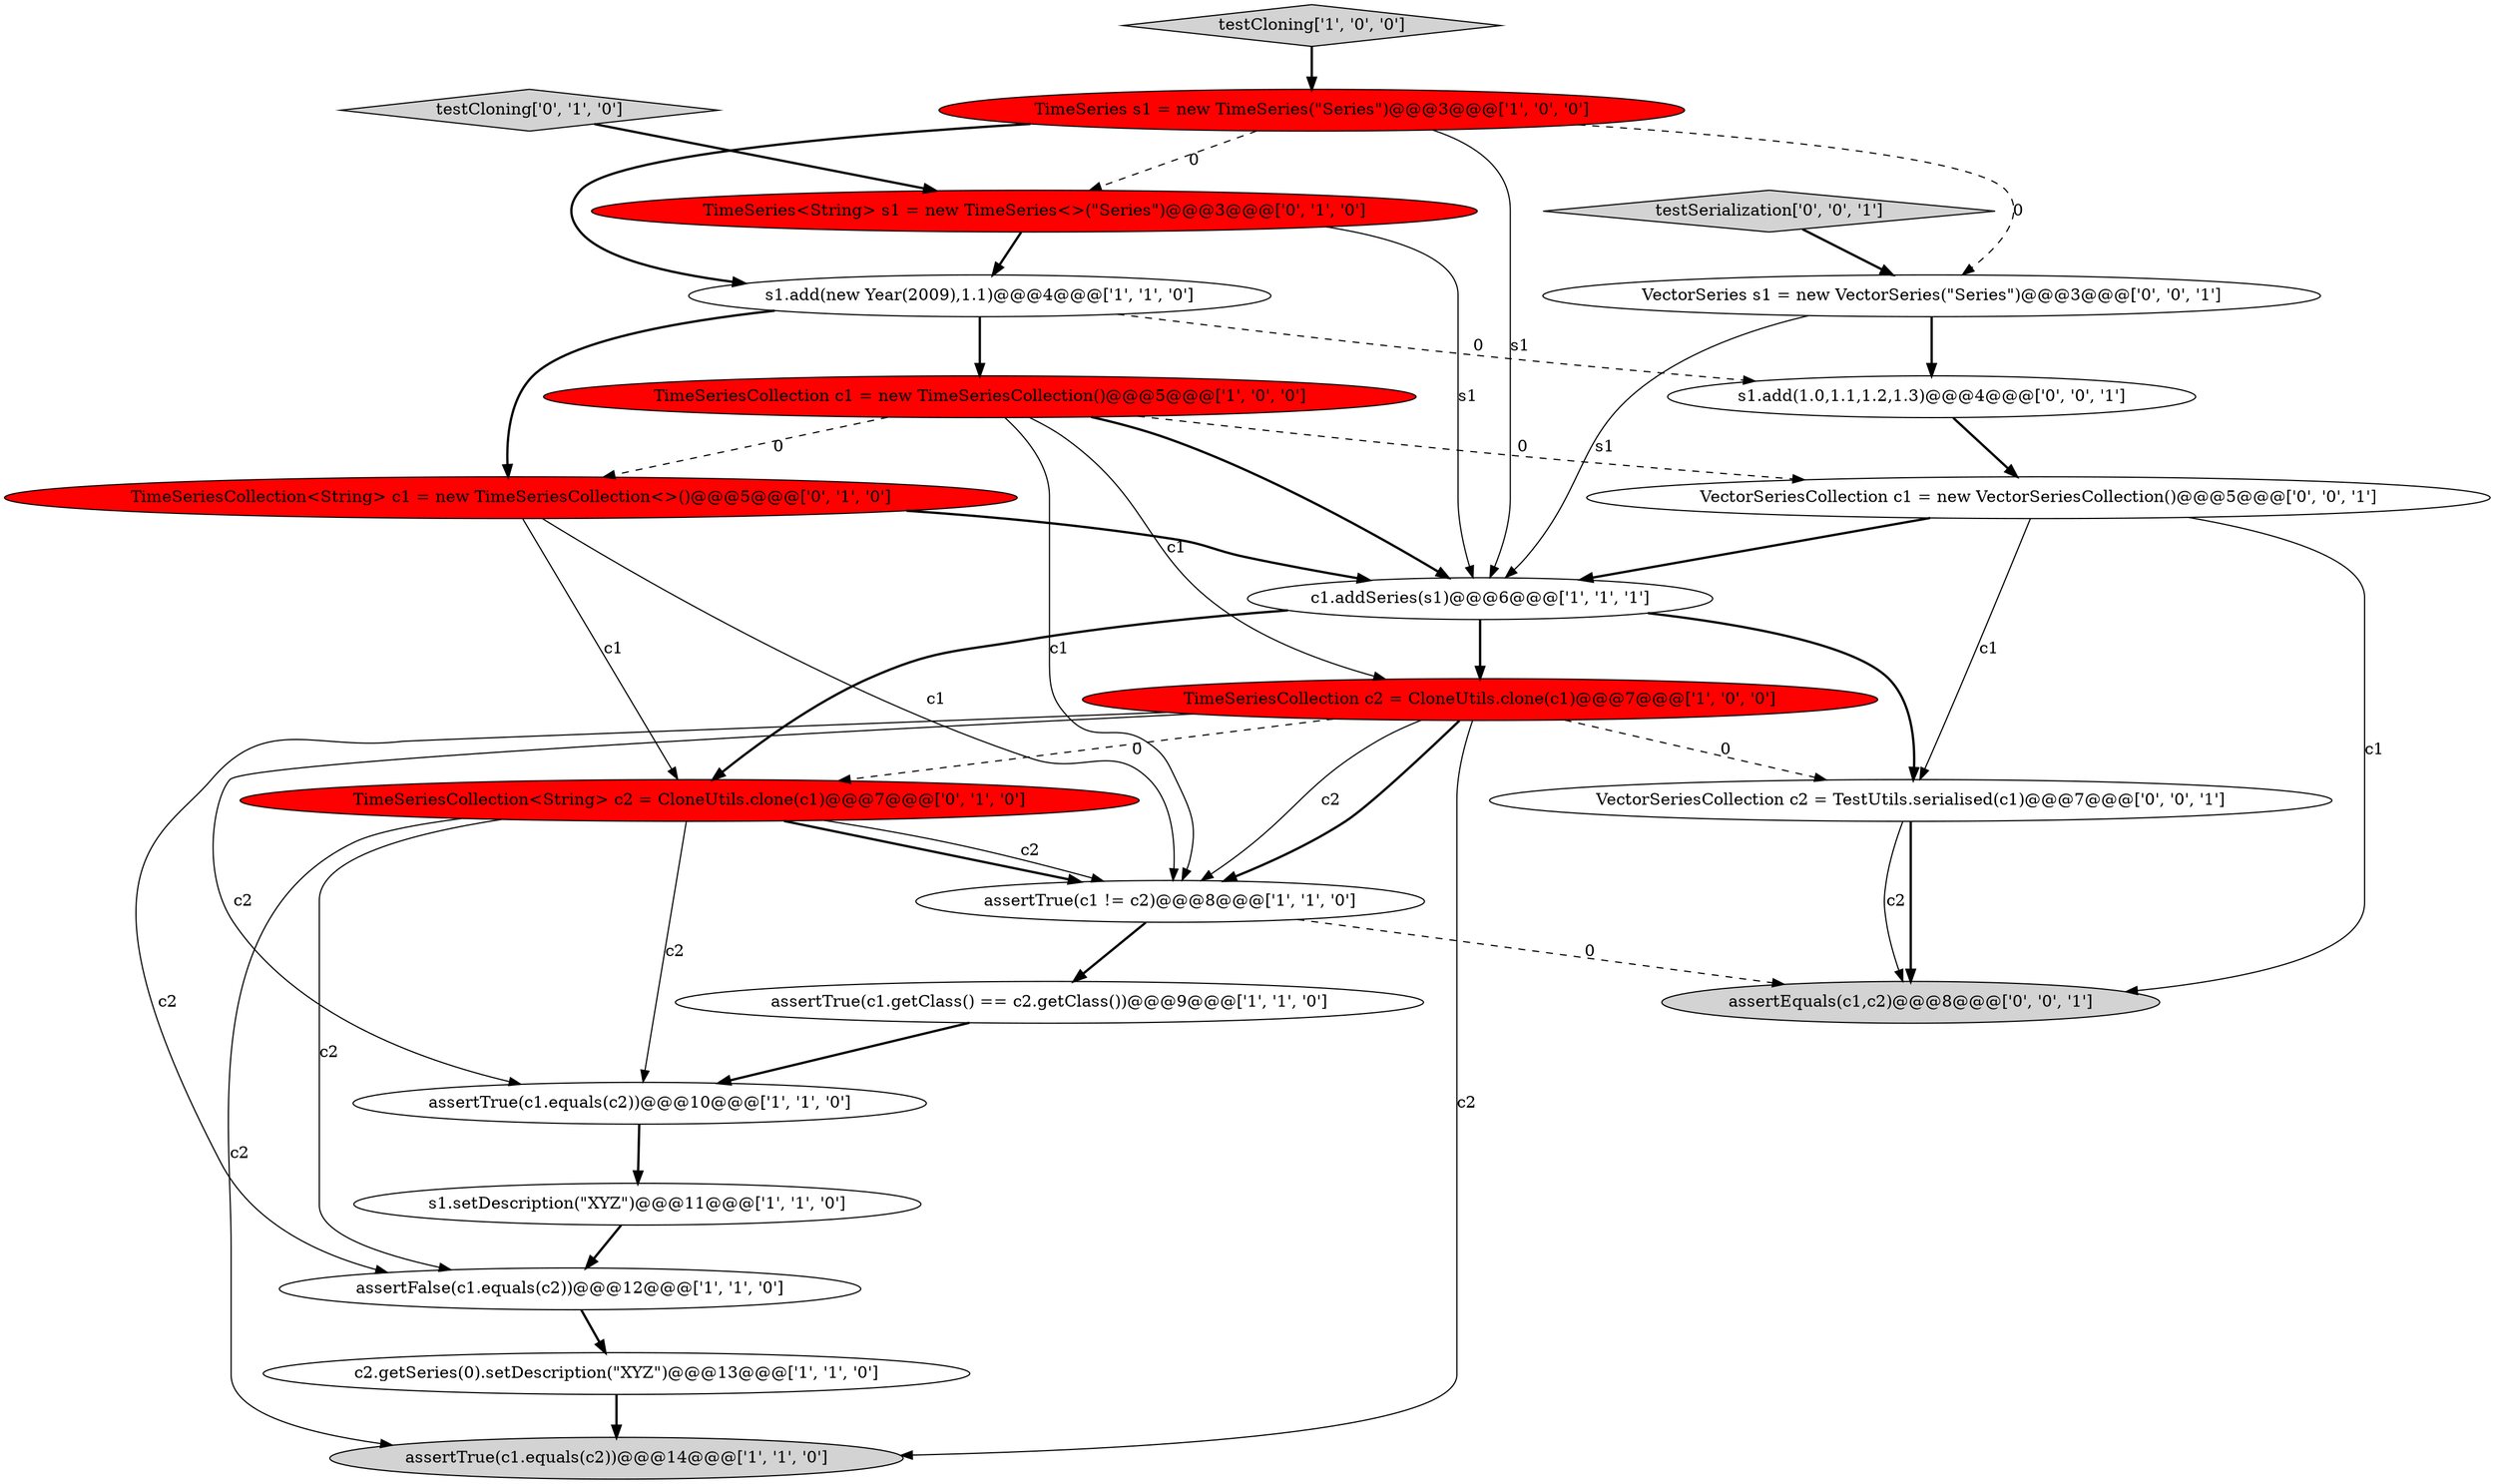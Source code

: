 digraph {
14 [style = filled, label = "TimeSeries<String> s1 = new TimeSeries<>(\"Series\")@@@3@@@['0', '1', '0']", fillcolor = red, shape = ellipse image = "AAA1AAABBB2BBB"];
11 [style = filled, label = "assertTrue(c1.equals(c2))@@@10@@@['1', '1', '0']", fillcolor = white, shape = ellipse image = "AAA0AAABBB1BBB"];
18 [style = filled, label = "testSerialization['0', '0', '1']", fillcolor = lightgray, shape = diamond image = "AAA0AAABBB3BBB"];
0 [style = filled, label = "assertTrue(c1.getClass() == c2.getClass())@@@9@@@['1', '1', '0']", fillcolor = white, shape = ellipse image = "AAA0AAABBB1BBB"];
10 [style = filled, label = "s1.setDescription(\"XYZ\")@@@11@@@['1', '1', '0']", fillcolor = white, shape = ellipse image = "AAA0AAABBB1BBB"];
12 [style = filled, label = "TimeSeries s1 = new TimeSeries(\"Series\")@@@3@@@['1', '0', '0']", fillcolor = red, shape = ellipse image = "AAA1AAABBB1BBB"];
1 [style = filled, label = "assertFalse(c1.equals(c2))@@@12@@@['1', '1', '0']", fillcolor = white, shape = ellipse image = "AAA0AAABBB1BBB"];
13 [style = filled, label = "TimeSeriesCollection<String> c1 = new TimeSeriesCollection<>()@@@5@@@['0', '1', '0']", fillcolor = red, shape = ellipse image = "AAA1AAABBB2BBB"];
15 [style = filled, label = "testCloning['0', '1', '0']", fillcolor = lightgray, shape = diamond image = "AAA0AAABBB2BBB"];
9 [style = filled, label = "s1.add(new Year(2009),1.1)@@@4@@@['1', '1', '0']", fillcolor = white, shape = ellipse image = "AAA0AAABBB1BBB"];
21 [style = filled, label = "VectorSeries s1 = new VectorSeries(\"Series\")@@@3@@@['0', '0', '1']", fillcolor = white, shape = ellipse image = "AAA0AAABBB3BBB"];
22 [style = filled, label = "VectorSeriesCollection c1 = new VectorSeriesCollection()@@@5@@@['0', '0', '1']", fillcolor = white, shape = ellipse image = "AAA0AAABBB3BBB"];
4 [style = filled, label = "testCloning['1', '0', '0']", fillcolor = lightgray, shape = diamond image = "AAA0AAABBB1BBB"];
3 [style = filled, label = "assertTrue(c1 != c2)@@@8@@@['1', '1', '0']", fillcolor = white, shape = ellipse image = "AAA0AAABBB1BBB"];
8 [style = filled, label = "c2.getSeries(0).setDescription(\"XYZ\")@@@13@@@['1', '1', '0']", fillcolor = white, shape = ellipse image = "AAA0AAABBB1BBB"];
16 [style = filled, label = "TimeSeriesCollection<String> c2 = CloneUtils.clone(c1)@@@7@@@['0', '1', '0']", fillcolor = red, shape = ellipse image = "AAA1AAABBB2BBB"];
2 [style = filled, label = "TimeSeriesCollection c2 = CloneUtils.clone(c1)@@@7@@@['1', '0', '0']", fillcolor = red, shape = ellipse image = "AAA1AAABBB1BBB"];
5 [style = filled, label = "TimeSeriesCollection c1 = new TimeSeriesCollection()@@@5@@@['1', '0', '0']", fillcolor = red, shape = ellipse image = "AAA1AAABBB1BBB"];
17 [style = filled, label = "assertEquals(c1,c2)@@@8@@@['0', '0', '1']", fillcolor = lightgray, shape = ellipse image = "AAA0AAABBB3BBB"];
19 [style = filled, label = "s1.add(1.0,1.1,1.2,1.3)@@@4@@@['0', '0', '1']", fillcolor = white, shape = ellipse image = "AAA0AAABBB3BBB"];
7 [style = filled, label = "c1.addSeries(s1)@@@6@@@['1', '1', '1']", fillcolor = white, shape = ellipse image = "AAA0AAABBB1BBB"];
20 [style = filled, label = "VectorSeriesCollection c2 = TestUtils.serialised(c1)@@@7@@@['0', '0', '1']", fillcolor = white, shape = ellipse image = "AAA0AAABBB3BBB"];
6 [style = filled, label = "assertTrue(c1.equals(c2))@@@14@@@['1', '1', '0']", fillcolor = lightgray, shape = ellipse image = "AAA0AAABBB1BBB"];
5->13 [style = dashed, label="0"];
16->3 [style = bold, label=""];
2->3 [style = solid, label="c2"];
21->7 [style = solid, label="s1"];
20->17 [style = bold, label=""];
3->17 [style = dashed, label="0"];
1->8 [style = bold, label=""];
2->20 [style = dashed, label="0"];
15->14 [style = bold, label=""];
21->19 [style = bold, label=""];
16->11 [style = solid, label="c2"];
2->3 [style = bold, label=""];
0->11 [style = bold, label=""];
8->6 [style = bold, label=""];
2->11 [style = solid, label="c2"];
7->20 [style = bold, label=""];
2->1 [style = solid, label="c2"];
12->9 [style = bold, label=""];
22->7 [style = bold, label=""];
12->21 [style = dashed, label="0"];
5->2 [style = solid, label="c1"];
3->0 [style = bold, label=""];
13->3 [style = solid, label="c1"];
9->19 [style = dashed, label="0"];
13->16 [style = solid, label="c1"];
16->1 [style = solid, label="c2"];
16->6 [style = solid, label="c2"];
12->7 [style = solid, label="s1"];
12->14 [style = dashed, label="0"];
11->10 [style = bold, label=""];
7->2 [style = bold, label=""];
13->7 [style = bold, label=""];
2->16 [style = dashed, label="0"];
7->16 [style = bold, label=""];
14->7 [style = solid, label="s1"];
9->5 [style = bold, label=""];
4->12 [style = bold, label=""];
5->3 [style = solid, label="c1"];
5->7 [style = bold, label=""];
20->17 [style = solid, label="c2"];
14->9 [style = bold, label=""];
22->20 [style = solid, label="c1"];
18->21 [style = bold, label=""];
2->6 [style = solid, label="c2"];
10->1 [style = bold, label=""];
19->22 [style = bold, label=""];
16->3 [style = solid, label="c2"];
22->17 [style = solid, label="c1"];
9->13 [style = bold, label=""];
5->22 [style = dashed, label="0"];
}
